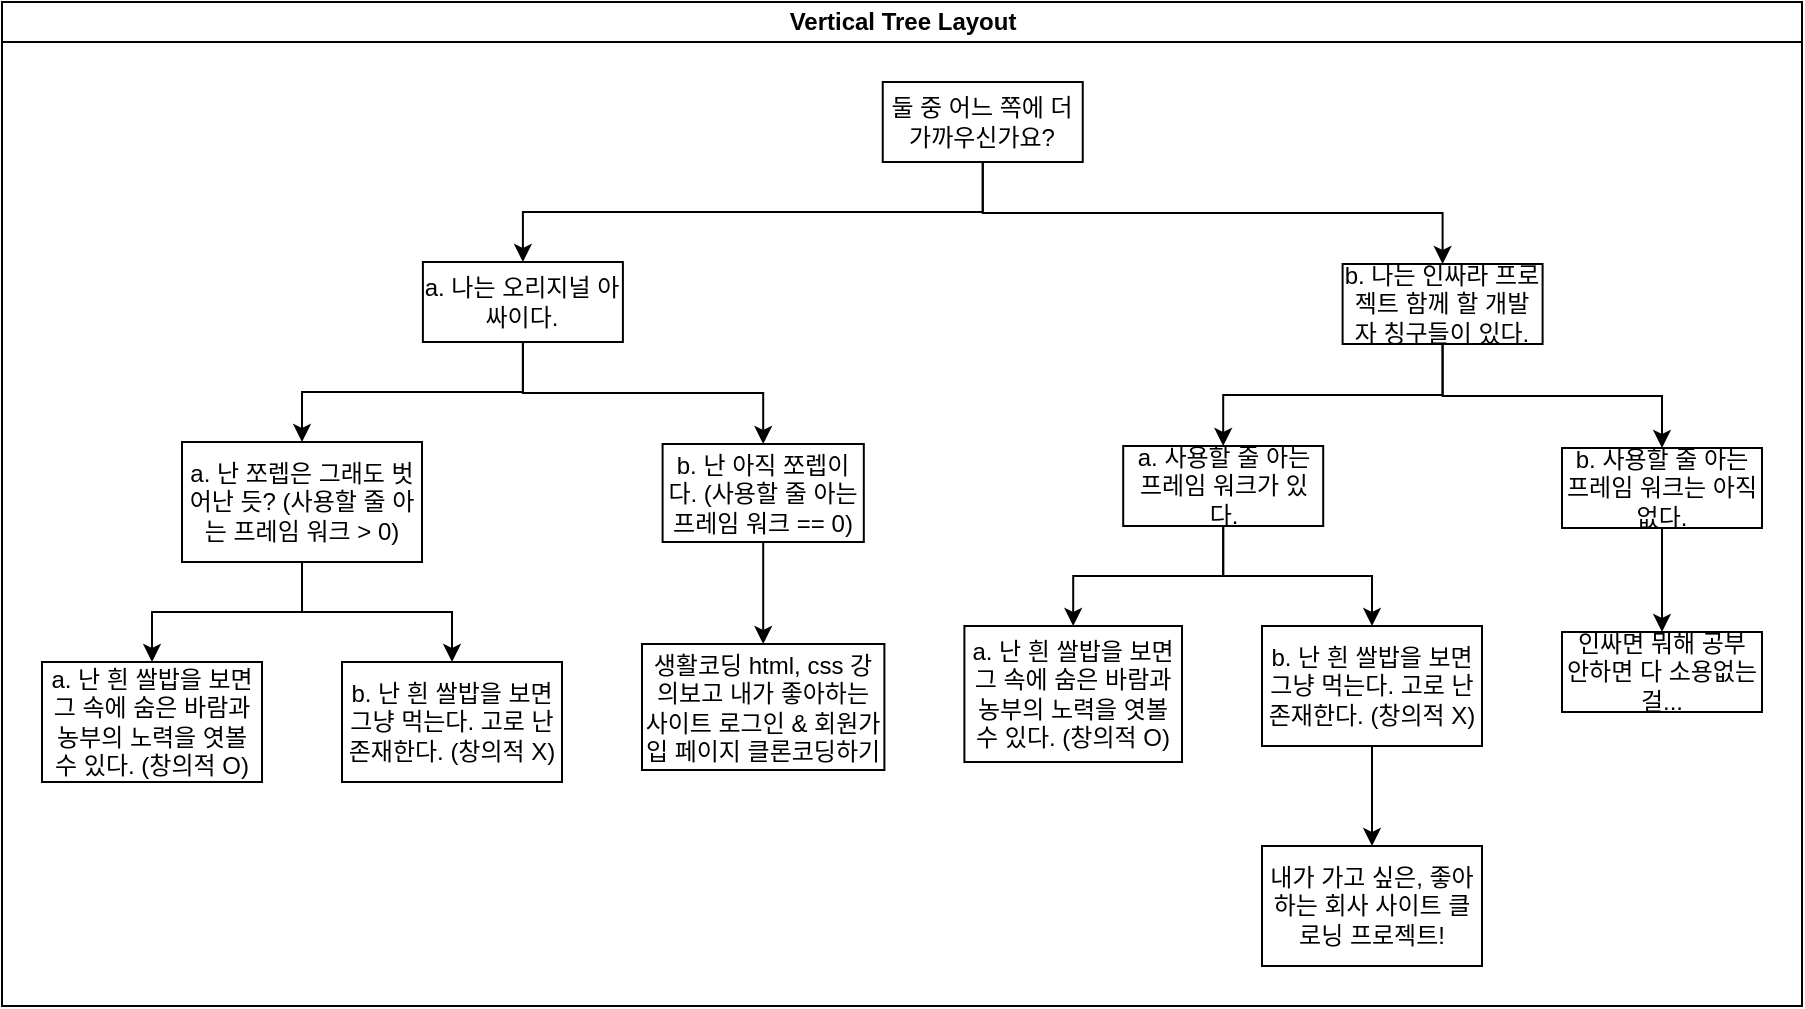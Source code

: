 <mxfile version="14.2.4" type="embed">
    <diagram id="2l-lKPs4-SLX0_9qPT9Y" name="Page-1">
        <mxGraphModel dx="1102" dy="666" grid="1" gridSize="10" guides="1" tooltips="1" connect="1" arrows="1" fold="1" page="1" pageScale="1" pageWidth="850" pageHeight="1100" math="0" shadow="0">
            <root>
                <mxCell id="0"/>
                <mxCell id="1" parent="0"/>
                <mxCell id="2" value="Vertical Tree Layout" style="swimlane;html=1;startSize=20;horizontal=1;childLayout=treeLayout;horizontalTree=0;resizable=0;containerType=tree;" vertex="1" parent="1">
                    <mxGeometry x="30" y="40" width="900" height="502" as="geometry"/>
                </mxCell>
                <mxCell id="3" value="둘 중 어느 쪽에 더 가까우신가요?" style="whiteSpace=wrap;html=1;" vertex="1" parent="2">
                    <mxGeometry x="440.375" y="40" width="100" height="40" as="geometry"/>
                </mxCell>
                <mxCell id="4" value="a. 나는 오리지널 아싸이다." style="whiteSpace=wrap;html=1;" vertex="1" parent="2">
                    <mxGeometry x="210.45" y="130" width="100" height="40" as="geometry"/>
                </mxCell>
                <mxCell id="5" value="" style="edgeStyle=elbowEdgeStyle;elbow=vertical;html=1;rounded=0;" edge="1" parent="2" source="3" target="4">
                    <mxGeometry relative="1" as="geometry"/>
                </mxCell>
                <mxCell id="6" value="b. 나는 인싸라 프로젝트 함께 할 개발자 칭구들이 있다." style="whiteSpace=wrap;html=1;" vertex="1" parent="2">
                    <mxGeometry x="670.3" y="131.0" width="100" height="40" as="geometry"/>
                </mxCell>
                <mxCell id="7" value="" style="edgeStyle=elbowEdgeStyle;elbow=vertical;html=1;rounded=0;" edge="1" parent="2" source="3" target="6">
                    <mxGeometry relative="1" as="geometry"/>
                </mxCell>
                <mxCell id="10" value="" style="edgeStyle=elbowEdgeStyle;elbow=vertical;html=1;rounded=0;" edge="1" target="11" source="4" parent="2">
                    <mxGeometry relative="1" as="geometry">
                        <mxPoint x="-359.465" y="110" as="sourcePoint"/>
                    </mxGeometry>
                </mxCell>
                <mxCell id="11" value="a. 난 쪼렙은 그래도 벗어난 듯? (사용할 줄 아는 프레임 워크 &amp;gt; 0)" style="whiteSpace=wrap;html=1;" vertex="1" parent="2">
                    <mxGeometry x="90" y="220" width="120" height="60" as="geometry"/>
                </mxCell>
                <mxCell id="12" value="" style="edgeStyle=elbowEdgeStyle;elbow=vertical;html=1;rounded=0;" edge="1" target="13" source="4" parent="2">
                    <mxGeometry relative="1" as="geometry">
                        <mxPoint x="-359.465" y="110" as="sourcePoint"/>
                    </mxGeometry>
                </mxCell>
                <mxCell id="13" value="b. 난 아직 쪼렙이다. (사용할 줄 아는 프레임 워크 == 0)" style="whiteSpace=wrap;html=1;" vertex="1" parent="2">
                    <mxGeometry x="330.3" y="221.0" width="100.6" height="49" as="geometry"/>
                </mxCell>
                <mxCell id="14" value="" style="edgeStyle=elbowEdgeStyle;elbow=vertical;html=1;rounded=0;" edge="1" target="15" source="6" parent="2">
                    <mxGeometry relative="1" as="geometry">
                        <mxPoint x="-190.065" y="110" as="sourcePoint"/>
                    </mxGeometry>
                </mxCell>
                <mxCell id="15" value="a. 사용할 줄 아는 프레임 워크가 있다." style="whiteSpace=wrap;html=1;" vertex="1" parent="2">
                    <mxGeometry x="560.6" y="222.0" width="100" height="40" as="geometry"/>
                </mxCell>
                <mxCell id="17" value="" style="edgeStyle=elbowEdgeStyle;elbow=vertical;html=1;rounded=0;" edge="1" target="18" source="6" parent="2">
                    <mxGeometry relative="1" as="geometry">
                        <mxPoint x="-190.065" y="110" as="sourcePoint"/>
                    </mxGeometry>
                </mxCell>
                <mxCell id="18" value="b. 사용할 줄 아는 프레임 워크는 아직 없다." style="whiteSpace=wrap;html=1;" vertex="1" parent="2">
                    <mxGeometry x="780" y="223.0" width="100" height="40" as="geometry"/>
                </mxCell>
                <mxCell id="19" value="" style="edgeStyle=elbowEdgeStyle;elbow=vertical;html=1;rounded=0;" edge="1" target="20" source="13" parent="2">
                    <mxGeometry relative="1" as="geometry">
                        <mxPoint x="-280.065" y="200" as="sourcePoint"/>
                    </mxGeometry>
                </mxCell>
                <mxCell id="20" value="생활코딩 html, css 강의보고 내가 좋아하는 사이트 로그인 &amp;amp; 회원가입 페이지 클론코딩하기" style="whiteSpace=wrap;html=1;" vertex="1" parent="2">
                    <mxGeometry x="320" y="321.0" width="121.2" height="63" as="geometry"/>
                </mxCell>
                <mxCell id="21" value="" style="edgeStyle=elbowEdgeStyle;elbow=vertical;html=1;rounded=0;" edge="1" target="22" source="11" parent="2">
                    <mxGeometry relative="1" as="geometry">
                        <mxPoint x="-286.319" y="200" as="sourcePoint"/>
                    </mxGeometry>
                </mxCell>
                <mxCell id="22" value="a. 난 흰 쌀밥을 보면 그 속에 숨은 바람과 농부의 노력을 엿볼 수 있다. (창의적 O)" style="whiteSpace=wrap;html=1;" vertex="1" parent="2">
                    <mxGeometry x="20" y="330" width="110" height="60" as="geometry"/>
                </mxCell>
                <mxCell id="23" value="" style="edgeStyle=elbowEdgeStyle;elbow=vertical;html=1;rounded=0;" edge="1" target="24" source="11" parent="2">
                    <mxGeometry relative="1" as="geometry">
                        <mxPoint x="-286.955" y="200" as="sourcePoint"/>
                    </mxGeometry>
                </mxCell>
                <mxCell id="24" value="b. 난 흰 쌀밥을 보면 그냥 먹는다. 고로 난 존재한다. (창의적 X)" style="whiteSpace=wrap;html=1;" vertex="1" parent="2">
                    <mxGeometry x="170" y="330" width="110" height="60" as="geometry"/>
                </mxCell>
                <mxCell id="25" value="" style="edgeStyle=elbowEdgeStyle;elbow=vertical;html=1;rounded=0;" edge="1" target="26" source="18" parent="2">
                    <mxGeometry relative="1" as="geometry">
                        <mxPoint x="271.515" y="211" as="sourcePoint"/>
                    </mxGeometry>
                </mxCell>
                <mxCell id="26" value="인싸면 뭐해 공부 안하면 다 소용없는 걸..." style="whiteSpace=wrap;html=1;" vertex="1" parent="2">
                    <mxGeometry x="780" y="315.0" width="100" height="40" as="geometry"/>
                </mxCell>
                <mxCell id="27" value="" style="edgeStyle=elbowEdgeStyle;elbow=vertical;html=1;rounded=0;" edge="1" target="28" source="15" parent="2">
                    <mxGeometry relative="1" as="geometry">
                        <mxPoint x="271.515" y="211" as="sourcePoint"/>
                    </mxGeometry>
                </mxCell>
                <mxCell id="28" value="a. 난 흰 쌀밥을 보면 그 속에 숨은 바람과 농부의 노력을 엿볼 수 있다. (창의적 O)" style="whiteSpace=wrap;html=1;" vertex="1" parent="2">
                    <mxGeometry x="481.2" y="312.0" width="108.8" height="68" as="geometry"/>
                </mxCell>
                <mxCell id="29" value="" style="edgeStyle=elbowEdgeStyle;elbow=vertical;html=1;rounded=0;" edge="1" target="30" source="15" parent="2">
                    <mxGeometry relative="1" as="geometry">
                        <mxPoint x="272.575" y="211" as="sourcePoint"/>
                    </mxGeometry>
                </mxCell>
                <mxCell id="30" value="b. 난 흰 쌀밥을 보면 그냥 먹는다. 고로 난 존재한다. (창의적 X)" style="whiteSpace=wrap;html=1;" vertex="1" parent="2">
                    <mxGeometry x="630.0" y="312.0" width="110" height="60" as="geometry"/>
                </mxCell>
                <mxCell id="32" value="" style="edgeStyle=elbowEdgeStyle;elbow=vertical;html=1;rounded=0;" edge="1" target="33" source="30" parent="2">
                    <mxGeometry relative="1" as="geometry">
                        <mxPoint x="638.175" y="302" as="sourcePoint"/>
                    </mxGeometry>
                </mxCell>
                <mxCell id="33" value="내가 가고 싶은, 좋아하는 회사 사이트 클로닝 프로젝트!" style="whiteSpace=wrap;html=1;" vertex="1" parent="2">
                    <mxGeometry x="630.0" y="422.0" width="110" height="60" as="geometry"/>
                </mxCell>
            </root>
        </mxGraphModel>
    </diagram>
</mxfile>